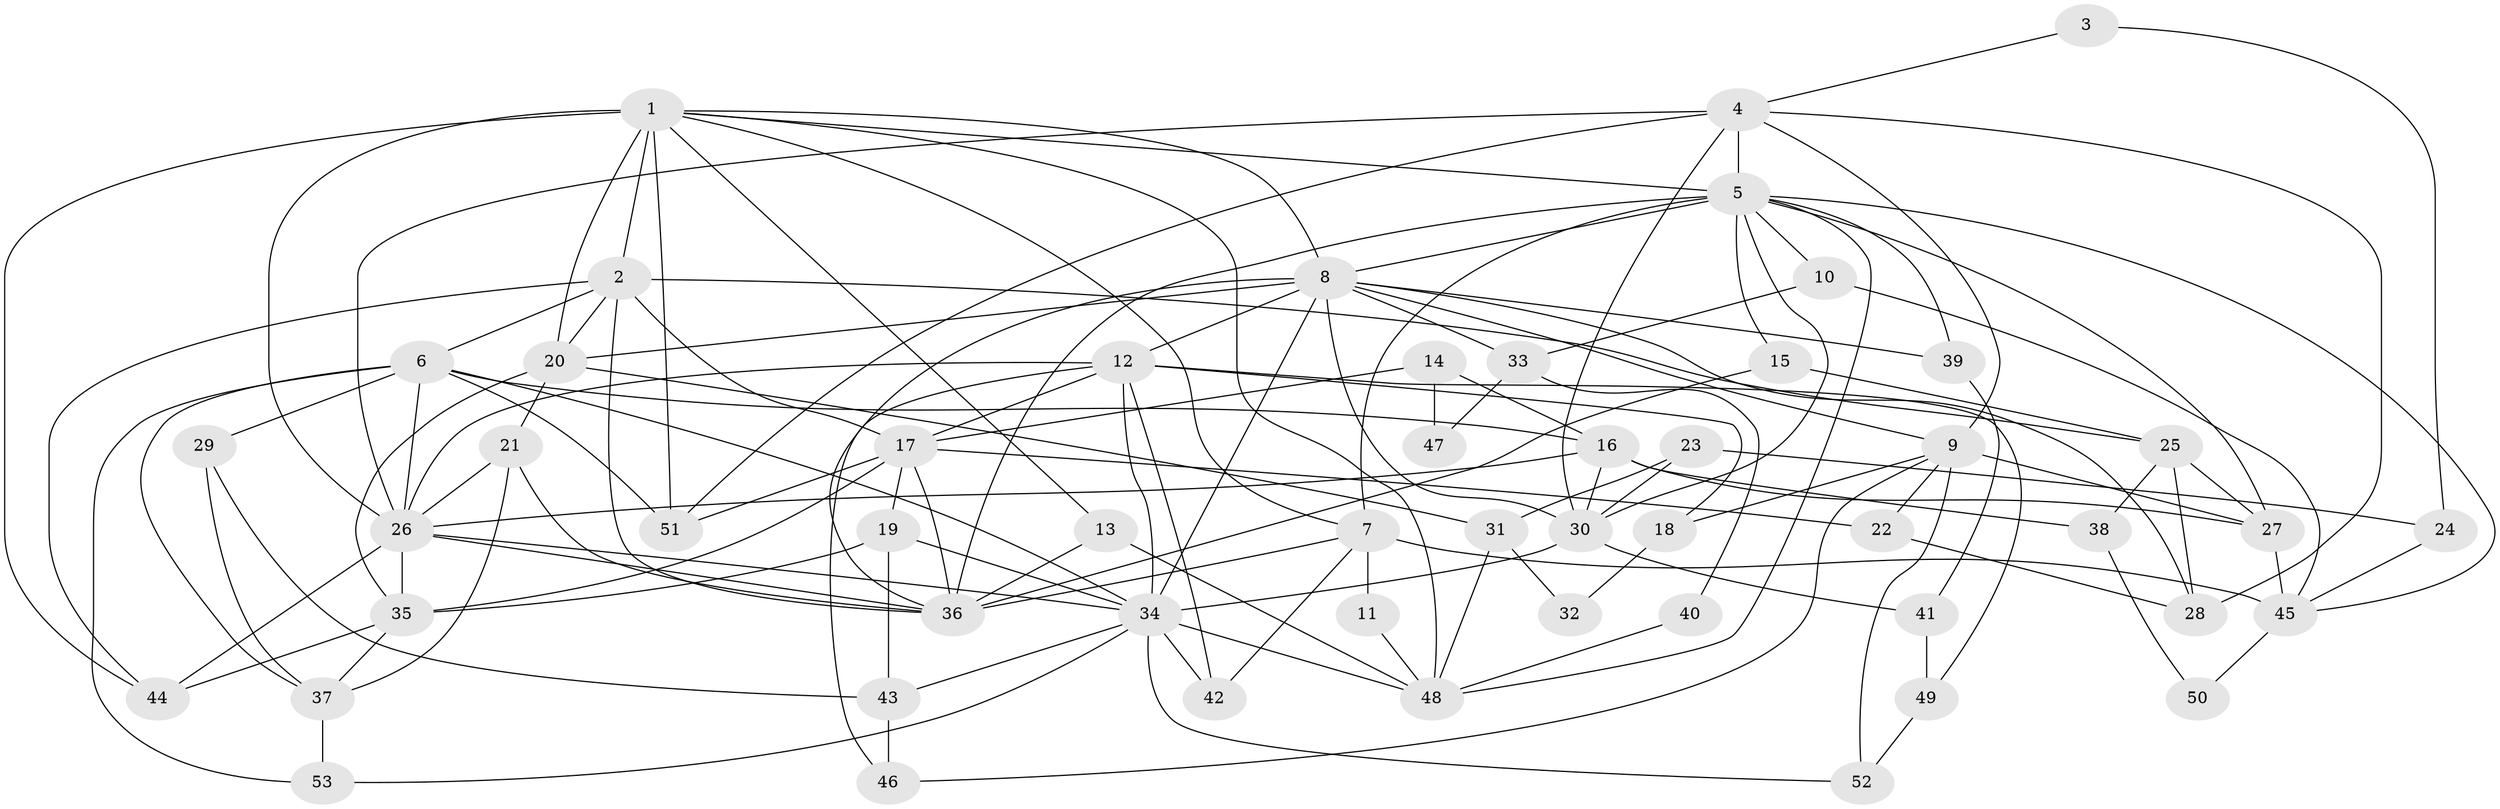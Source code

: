 // original degree distribution, {4: 0.2857142857142857, 3: 0.3523809523809524, 6: 0.05714285714285714, 5: 0.1619047619047619, 8: 0.02857142857142857, 2: 0.0761904761904762, 7: 0.0380952380952381}
// Generated by graph-tools (version 1.1) at 2025/35/03/09/25 02:35:55]
// undirected, 53 vertices, 131 edges
graph export_dot {
graph [start="1"]
  node [color=gray90,style=filled];
  1;
  2;
  3;
  4;
  5;
  6;
  7;
  8;
  9;
  10;
  11;
  12;
  13;
  14;
  15;
  16;
  17;
  18;
  19;
  20;
  21;
  22;
  23;
  24;
  25;
  26;
  27;
  28;
  29;
  30;
  31;
  32;
  33;
  34;
  35;
  36;
  37;
  38;
  39;
  40;
  41;
  42;
  43;
  44;
  45;
  46;
  47;
  48;
  49;
  50;
  51;
  52;
  53;
  1 -- 2 [weight=1.0];
  1 -- 5 [weight=1.0];
  1 -- 7 [weight=2.0];
  1 -- 8 [weight=1.0];
  1 -- 13 [weight=1.0];
  1 -- 20 [weight=3.0];
  1 -- 26 [weight=2.0];
  1 -- 44 [weight=1.0];
  1 -- 48 [weight=1.0];
  1 -- 51 [weight=1.0];
  2 -- 6 [weight=1.0];
  2 -- 17 [weight=1.0];
  2 -- 20 [weight=1.0];
  2 -- 25 [weight=1.0];
  2 -- 36 [weight=1.0];
  2 -- 44 [weight=1.0];
  3 -- 4 [weight=1.0];
  3 -- 24 [weight=1.0];
  4 -- 5 [weight=2.0];
  4 -- 9 [weight=1.0];
  4 -- 26 [weight=1.0];
  4 -- 28 [weight=1.0];
  4 -- 30 [weight=1.0];
  4 -- 51 [weight=1.0];
  5 -- 7 [weight=1.0];
  5 -- 8 [weight=2.0];
  5 -- 10 [weight=1.0];
  5 -- 15 [weight=1.0];
  5 -- 27 [weight=1.0];
  5 -- 30 [weight=1.0];
  5 -- 36 [weight=1.0];
  5 -- 39 [weight=1.0];
  5 -- 45 [weight=1.0];
  5 -- 48 [weight=1.0];
  6 -- 16 [weight=1.0];
  6 -- 26 [weight=2.0];
  6 -- 29 [weight=2.0];
  6 -- 34 [weight=1.0];
  6 -- 37 [weight=1.0];
  6 -- 51 [weight=1.0];
  6 -- 53 [weight=1.0];
  7 -- 11 [weight=1.0];
  7 -- 36 [weight=2.0];
  7 -- 42 [weight=1.0];
  7 -- 45 [weight=1.0];
  8 -- 9 [weight=2.0];
  8 -- 12 [weight=1.0];
  8 -- 20 [weight=2.0];
  8 -- 28 [weight=1.0];
  8 -- 30 [weight=1.0];
  8 -- 33 [weight=1.0];
  8 -- 34 [weight=1.0];
  8 -- 36 [weight=2.0];
  8 -- 39 [weight=1.0];
  9 -- 18 [weight=1.0];
  9 -- 22 [weight=1.0];
  9 -- 27 [weight=1.0];
  9 -- 46 [weight=1.0];
  9 -- 52 [weight=1.0];
  10 -- 33 [weight=1.0];
  10 -- 45 [weight=1.0];
  11 -- 48 [weight=1.0];
  12 -- 17 [weight=4.0];
  12 -- 18 [weight=1.0];
  12 -- 26 [weight=1.0];
  12 -- 34 [weight=1.0];
  12 -- 42 [weight=1.0];
  12 -- 46 [weight=1.0];
  12 -- 49 [weight=1.0];
  13 -- 36 [weight=1.0];
  13 -- 48 [weight=1.0];
  14 -- 16 [weight=1.0];
  14 -- 17 [weight=1.0];
  14 -- 47 [weight=1.0];
  15 -- 25 [weight=1.0];
  15 -- 36 [weight=1.0];
  16 -- 26 [weight=1.0];
  16 -- 27 [weight=1.0];
  16 -- 30 [weight=1.0];
  16 -- 38 [weight=1.0];
  17 -- 19 [weight=2.0];
  17 -- 22 [weight=1.0];
  17 -- 35 [weight=2.0];
  17 -- 36 [weight=2.0];
  17 -- 51 [weight=1.0];
  18 -- 32 [weight=1.0];
  19 -- 34 [weight=1.0];
  19 -- 35 [weight=1.0];
  19 -- 43 [weight=2.0];
  20 -- 21 [weight=1.0];
  20 -- 31 [weight=1.0];
  20 -- 35 [weight=1.0];
  21 -- 26 [weight=1.0];
  21 -- 36 [weight=1.0];
  21 -- 37 [weight=1.0];
  22 -- 28 [weight=1.0];
  23 -- 24 [weight=1.0];
  23 -- 30 [weight=2.0];
  23 -- 31 [weight=1.0];
  24 -- 45 [weight=1.0];
  25 -- 27 [weight=1.0];
  25 -- 28 [weight=1.0];
  25 -- 38 [weight=1.0];
  26 -- 34 [weight=1.0];
  26 -- 35 [weight=1.0];
  26 -- 36 [weight=1.0];
  26 -- 44 [weight=1.0];
  27 -- 45 [weight=1.0];
  29 -- 37 [weight=1.0];
  29 -- 43 [weight=1.0];
  30 -- 34 [weight=2.0];
  30 -- 41 [weight=1.0];
  31 -- 32 [weight=1.0];
  31 -- 48 [weight=1.0];
  33 -- 40 [weight=1.0];
  33 -- 47 [weight=1.0];
  34 -- 42 [weight=1.0];
  34 -- 43 [weight=1.0];
  34 -- 48 [weight=1.0];
  34 -- 52 [weight=1.0];
  34 -- 53 [weight=1.0];
  35 -- 37 [weight=1.0];
  35 -- 44 [weight=1.0];
  37 -- 53 [weight=1.0];
  38 -- 50 [weight=1.0];
  39 -- 41 [weight=1.0];
  40 -- 48 [weight=1.0];
  41 -- 49 [weight=1.0];
  43 -- 46 [weight=1.0];
  45 -- 50 [weight=1.0];
  49 -- 52 [weight=1.0];
}
